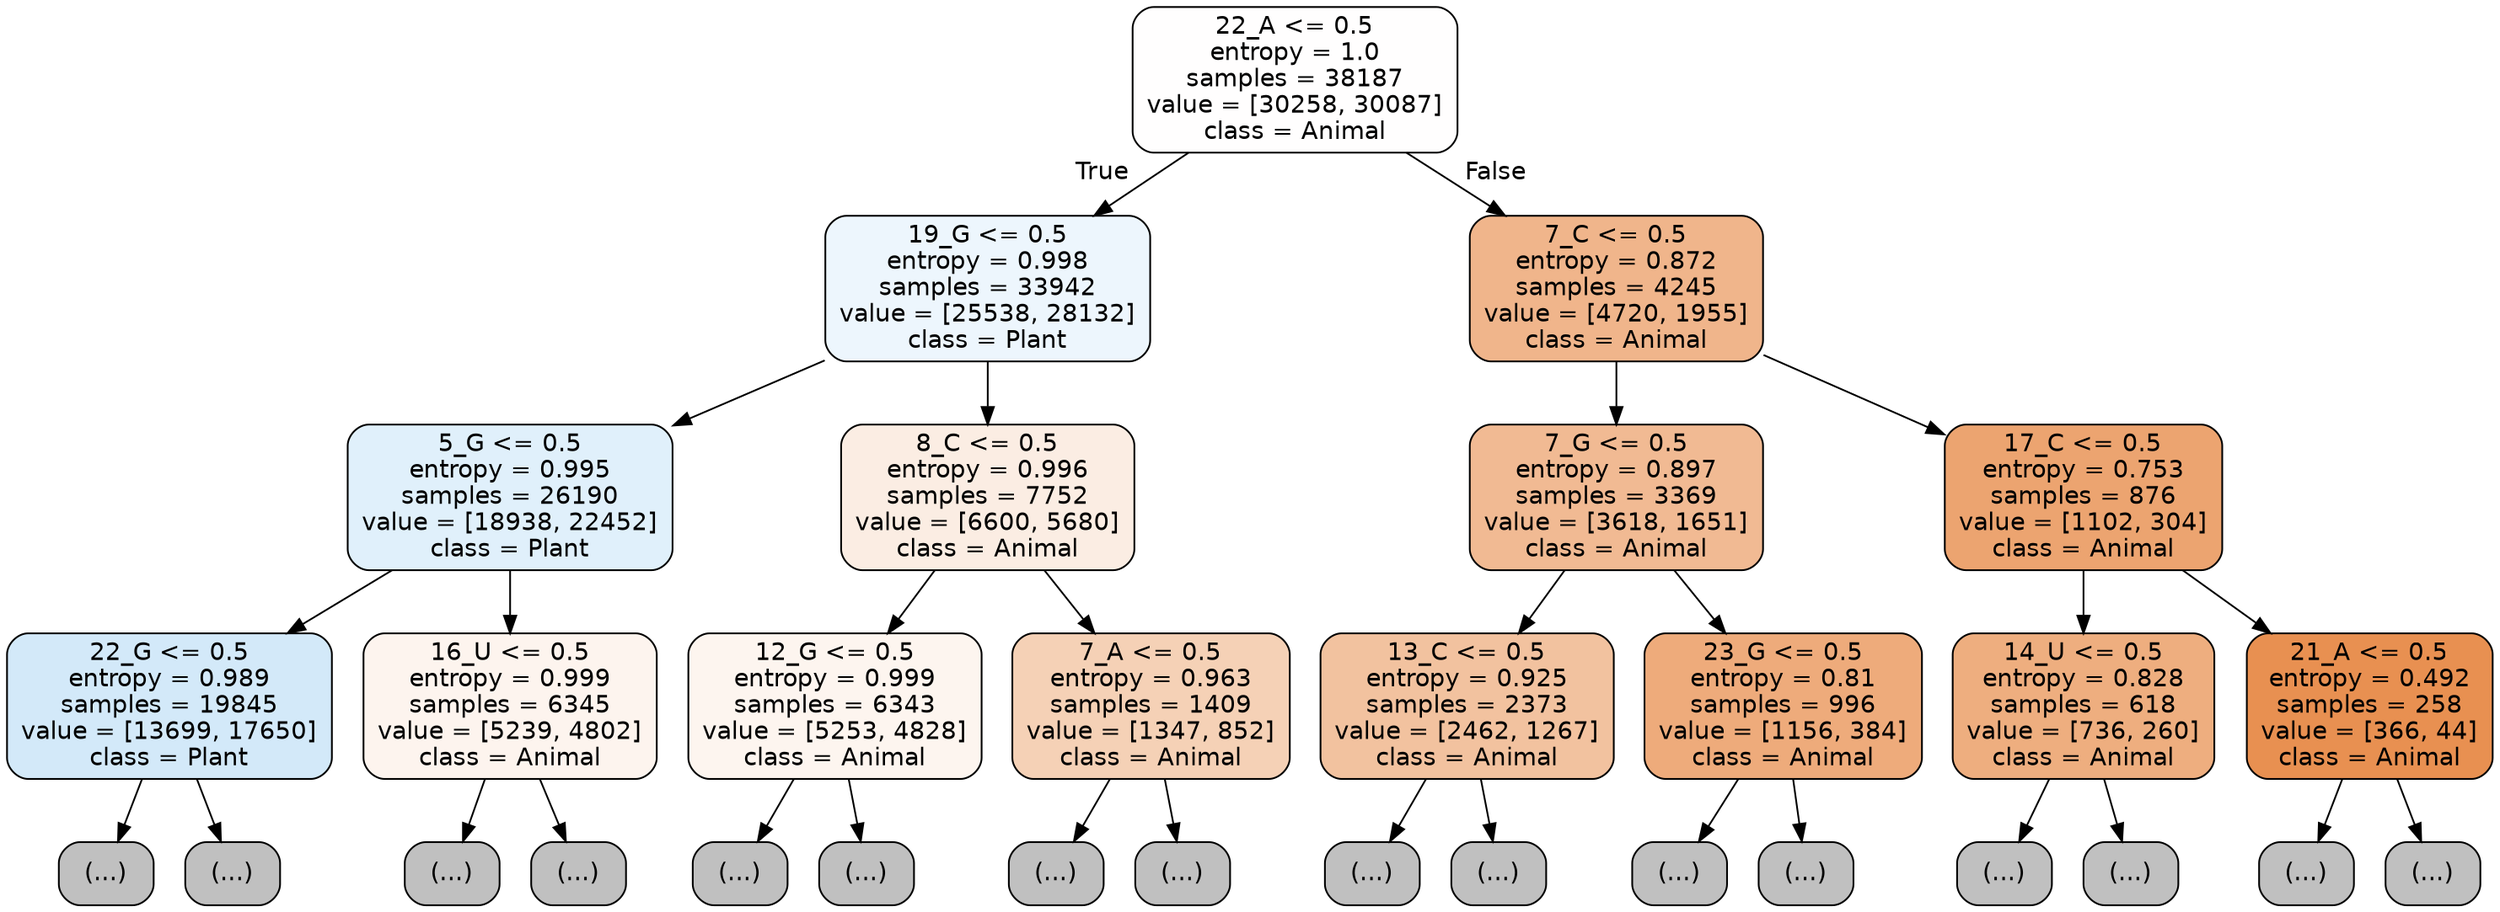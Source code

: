 digraph Tree {
node [shape=box, style="filled, rounded", color="black", fontname="helvetica"] ;
edge [fontname="helvetica"] ;
0 [label="22_A <= 0.5\nentropy = 1.0\nsamples = 38187\nvalue = [30258, 30087]\nclass = Animal", fillcolor="#fffefe"] ;
1 [label="19_G <= 0.5\nentropy = 0.998\nsamples = 33942\nvalue = [25538, 28132]\nclass = Plant", fillcolor="#edf6fd"] ;
0 -> 1 [labeldistance=2.5, labelangle=45, headlabel="True"] ;
2 [label="5_G <= 0.5\nentropy = 0.995\nsamples = 26190\nvalue = [18938, 22452]\nclass = Plant", fillcolor="#e0f0fb"] ;
1 -> 2 ;
3 [label="22_G <= 0.5\nentropy = 0.989\nsamples = 19845\nvalue = [13699, 17650]\nclass = Plant", fillcolor="#d3e9f9"] ;
2 -> 3 ;
4 [label="(...)", fillcolor="#C0C0C0"] ;
3 -> 4 ;
6819 [label="(...)", fillcolor="#C0C0C0"] ;
3 -> 6819 ;
7890 [label="16_U <= 0.5\nentropy = 0.999\nsamples = 6345\nvalue = [5239, 4802]\nclass = Animal", fillcolor="#fdf4ee"] ;
2 -> 7890 ;
7891 [label="(...)", fillcolor="#C0C0C0"] ;
7890 -> 7891 ;
10178 [label="(...)", fillcolor="#C0C0C0"] ;
7890 -> 10178 ;
11093 [label="8_C <= 0.5\nentropy = 0.996\nsamples = 7752\nvalue = [6600, 5680]\nclass = Animal", fillcolor="#fbede3"] ;
1 -> 11093 ;
11094 [label="12_G <= 0.5\nentropy = 0.999\nsamples = 6343\nvalue = [5253, 4828]\nclass = Animal", fillcolor="#fdf5ef"] ;
11093 -> 11094 ;
11095 [label="(...)", fillcolor="#C0C0C0"] ;
11094 -> 11095 ;
13334 [label="(...)", fillcolor="#C0C0C0"] ;
11094 -> 13334 ;
14093 [label="7_A <= 0.5\nentropy = 0.963\nsamples = 1409\nvalue = [1347, 852]\nclass = Animal", fillcolor="#f5d1b6"] ;
11093 -> 14093 ;
14094 [label="(...)", fillcolor="#C0C0C0"] ;
14093 -> 14094 ;
14643 [label="(...)", fillcolor="#C0C0C0"] ;
14093 -> 14643 ;
14854 [label="7_C <= 0.5\nentropy = 0.872\nsamples = 4245\nvalue = [4720, 1955]\nclass = Animal", fillcolor="#f0b58b"] ;
0 -> 14854 [labeldistance=2.5, labelangle=-45, headlabel="False"] ;
14855 [label="7_G <= 0.5\nentropy = 0.897\nsamples = 3369\nvalue = [3618, 1651]\nclass = Animal", fillcolor="#f1ba93"] ;
14854 -> 14855 ;
14856 [label="13_C <= 0.5\nentropy = 0.925\nsamples = 2373\nvalue = [2462, 1267]\nclass = Animal", fillcolor="#f2c29f"] ;
14855 -> 14856 ;
14857 [label="(...)", fillcolor="#C0C0C0"] ;
14856 -> 14857 ;
15696 [label="(...)", fillcolor="#C0C0C0"] ;
14856 -> 15696 ;
15987 [label="23_G <= 0.5\nentropy = 0.81\nsamples = 996\nvalue = [1156, 384]\nclass = Animal", fillcolor="#eeab7b"] ;
14855 -> 15987 ;
15988 [label="(...)", fillcolor="#C0C0C0"] ;
15987 -> 15988 ;
16425 [label="(...)", fillcolor="#C0C0C0"] ;
15987 -> 16425 ;
16482 [label="17_C <= 0.5\nentropy = 0.753\nsamples = 876\nvalue = [1102, 304]\nclass = Animal", fillcolor="#eca470"] ;
14854 -> 16482 ;
16483 [label="14_U <= 0.5\nentropy = 0.828\nsamples = 618\nvalue = [736, 260]\nclass = Animal", fillcolor="#eeae7f"] ;
16482 -> 16483 ;
16484 [label="(...)", fillcolor="#C0C0C0"] ;
16483 -> 16484 ;
16679 [label="(...)", fillcolor="#C0C0C0"] ;
16483 -> 16679 ;
16758 [label="21_A <= 0.5\nentropy = 0.492\nsamples = 258\nvalue = [366, 44]\nclass = Animal", fillcolor="#e89051"] ;
16482 -> 16758 ;
16759 [label="(...)", fillcolor="#C0C0C0"] ;
16758 -> 16759 ;
16834 [label="(...)", fillcolor="#C0C0C0"] ;
16758 -> 16834 ;
}